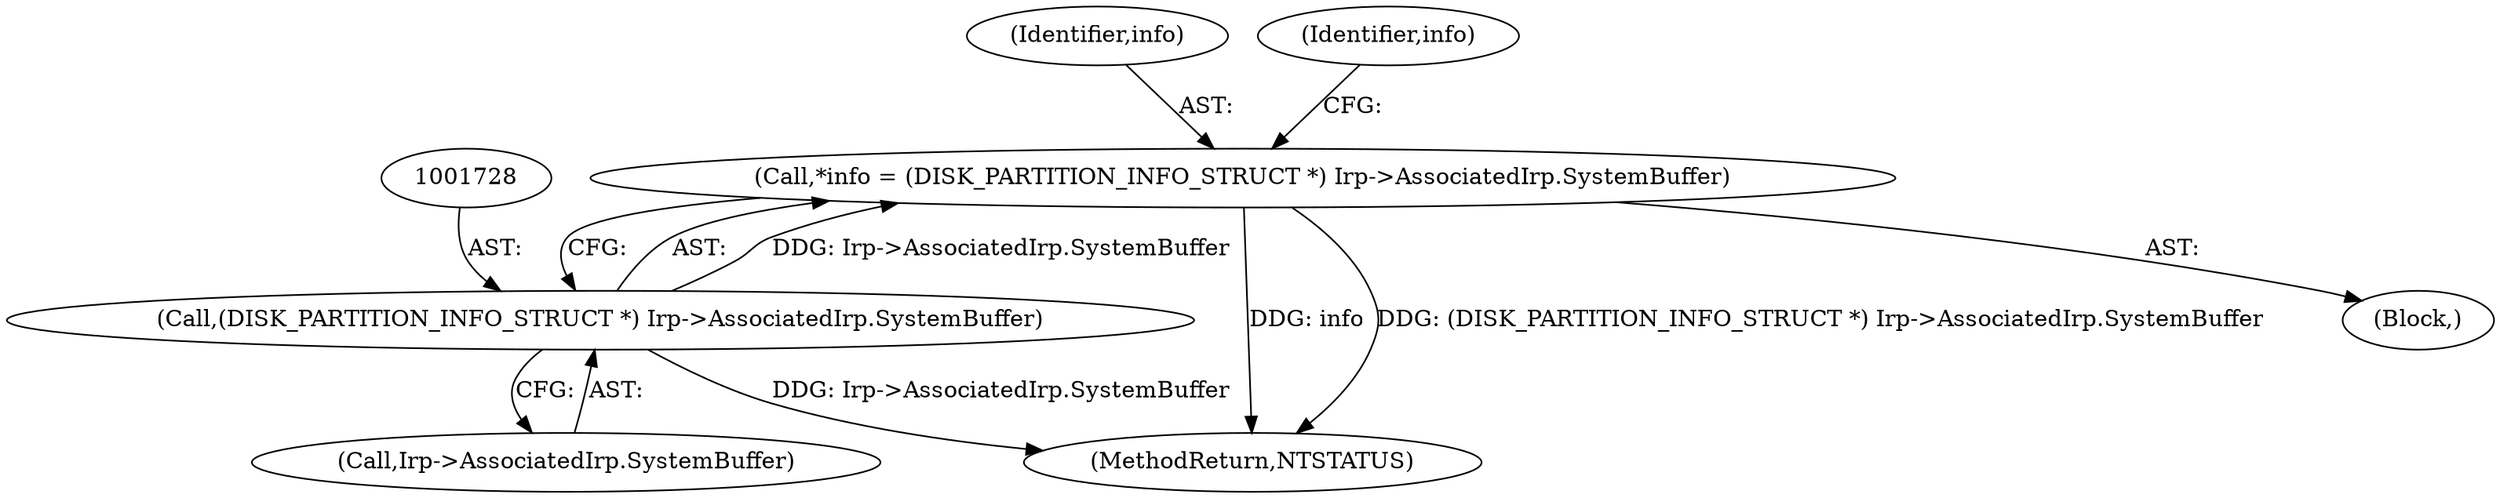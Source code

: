digraph "0_VeraCrypt_f30f9339c9a0b9bbcc6f5ad38804af39db1f479e@pointer" {
"1001725" [label="(Call,*info = (DISK_PARTITION_INFO_STRUCT *) Irp->AssociatedIrp.SystemBuffer)"];
"1001727" [label="(Call,(DISK_PARTITION_INFO_STRUCT *) Irp->AssociatedIrp.SystemBuffer)"];
"1003125" [label="(MethodReturn,NTSTATUS)"];
"1001725" [label="(Call,*info = (DISK_PARTITION_INFO_STRUCT *) Irp->AssociatedIrp.SystemBuffer)"];
"1001727" [label="(Call,(DISK_PARTITION_INFO_STRUCT *) Irp->AssociatedIrp.SystemBuffer)"];
"1001723" [label="(Block,)"];
"1001729" [label="(Call,Irp->AssociatedIrp.SystemBuffer)"];
"1001726" [label="(Identifier,info)"];
"1001739" [label="(Identifier,info)"];
"1001725" -> "1001723"  [label="AST: "];
"1001725" -> "1001727"  [label="CFG: "];
"1001726" -> "1001725"  [label="AST: "];
"1001727" -> "1001725"  [label="AST: "];
"1001739" -> "1001725"  [label="CFG: "];
"1001725" -> "1003125"  [label="DDG: info"];
"1001725" -> "1003125"  [label="DDG: (DISK_PARTITION_INFO_STRUCT *) Irp->AssociatedIrp.SystemBuffer"];
"1001727" -> "1001725"  [label="DDG: Irp->AssociatedIrp.SystemBuffer"];
"1001727" -> "1001729"  [label="CFG: "];
"1001728" -> "1001727"  [label="AST: "];
"1001729" -> "1001727"  [label="AST: "];
"1001727" -> "1003125"  [label="DDG: Irp->AssociatedIrp.SystemBuffer"];
}
